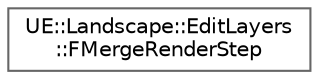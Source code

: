 digraph "Graphical Class Hierarchy"
{
 // INTERACTIVE_SVG=YES
 // LATEX_PDF_SIZE
  bgcolor="transparent";
  edge [fontname=Helvetica,fontsize=10,labelfontname=Helvetica,labelfontsize=10];
  node [fontname=Helvetica,fontsize=10,shape=box,height=0.2,width=0.4];
  rankdir="LR";
  Node0 [id="Node000000",label="UE::Landscape::EditLayers\l::FMergeRenderStep",height=0.2,width=0.4,color="grey40", fillcolor="white", style="filled",URL="$d2/dbc/structUE_1_1Landscape_1_1EditLayers_1_1FMergeRenderStep.html",tooltip="Defines an individual render step of the batch merge."];
}
